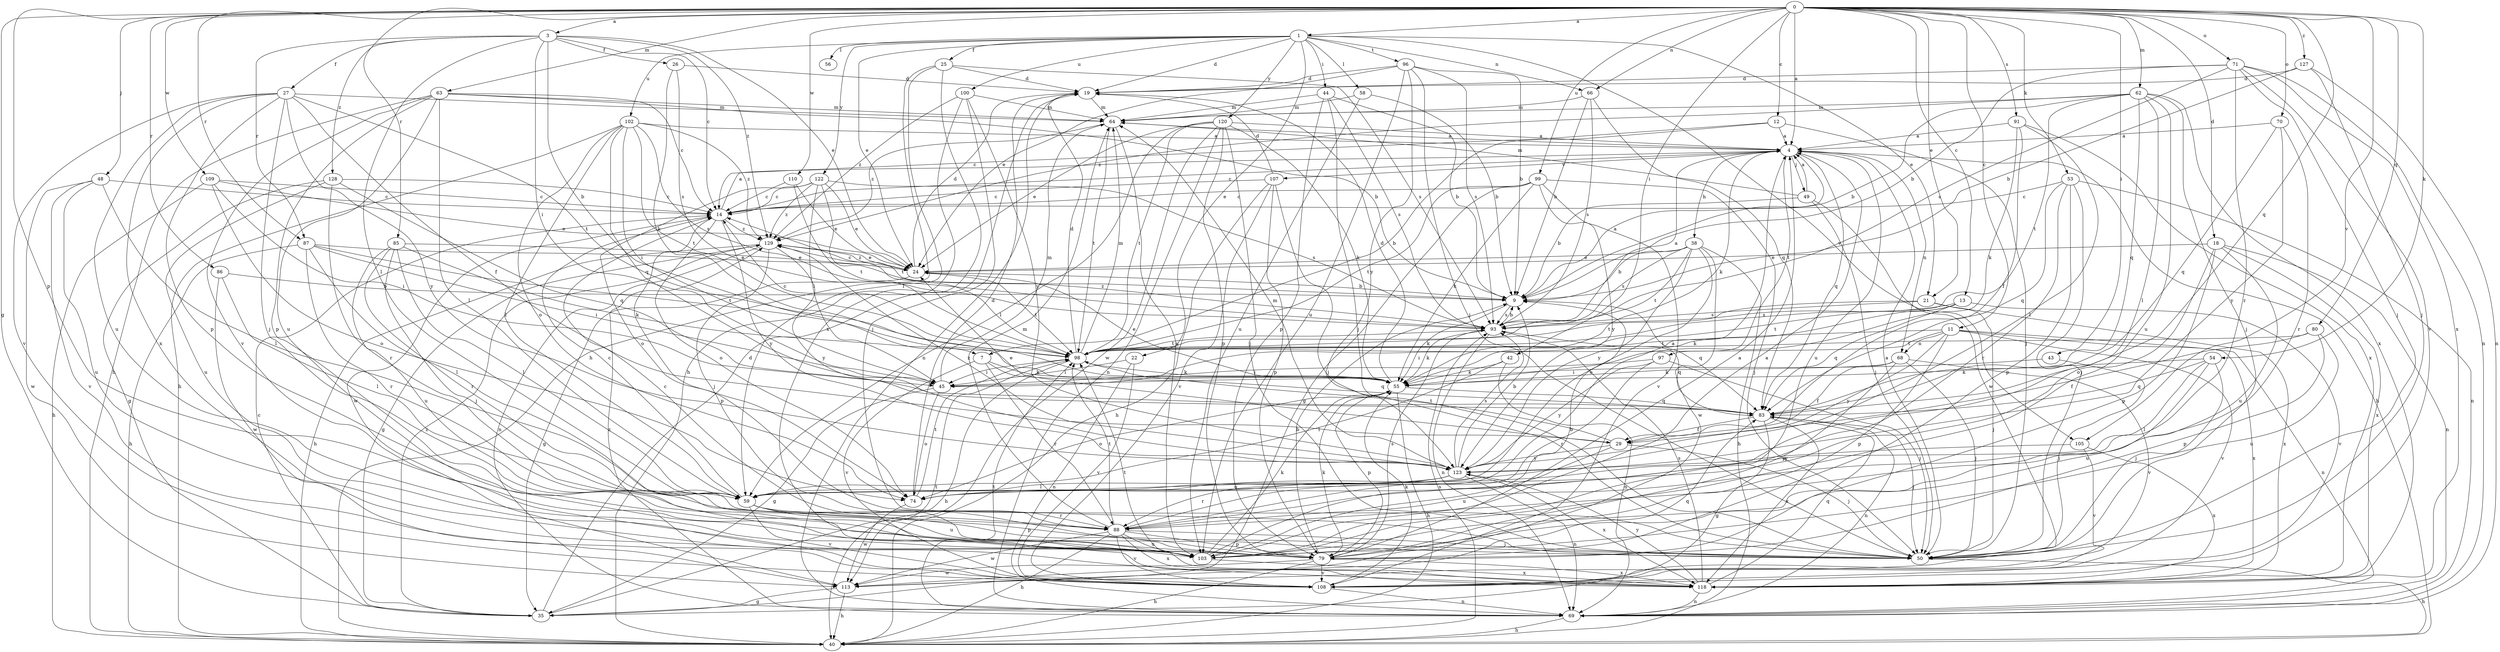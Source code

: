 strict digraph  {
0;
1;
3;
4;
7;
9;
11;
12;
13;
14;
18;
19;
21;
22;
24;
25;
26;
27;
29;
35;
38;
40;
42;
43;
44;
45;
48;
49;
50;
53;
54;
55;
56;
58;
59;
62;
63;
64;
66;
68;
69;
70;
71;
74;
79;
80;
83;
85;
86;
87;
88;
91;
93;
96;
97;
98;
99;
100;
102;
103;
105;
107;
108;
109;
110;
113;
118;
120;
122;
123;
127;
128;
129;
0 -> 1  [label=a];
0 -> 3  [label=a];
0 -> 4  [label=a];
0 -> 11  [label=c];
0 -> 12  [label=c];
0 -> 13  [label=c];
0 -> 18  [label=d];
0 -> 21  [label=e];
0 -> 35  [label=g];
0 -> 42  [label=i];
0 -> 43  [label=i];
0 -> 48  [label=j];
0 -> 53  [label=k];
0 -> 54  [label=k];
0 -> 62  [label=m];
0 -> 63  [label=m];
0 -> 66  [label=n];
0 -> 70  [label=o];
0 -> 71  [label=o];
0 -> 79  [label=p];
0 -> 80  [label=q];
0 -> 83  [label=q];
0 -> 85  [label=r];
0 -> 86  [label=r];
0 -> 87  [label=r];
0 -> 91  [label=s];
0 -> 99  [label=u];
0 -> 105  [label=v];
0 -> 109  [label=w];
0 -> 110  [label=w];
0 -> 127  [label=z];
1 -> 19  [label=d];
1 -> 21  [label=e];
1 -> 22  [label=e];
1 -> 24  [label=e];
1 -> 25  [label=f];
1 -> 44  [label=i];
1 -> 56  [label=l];
1 -> 58  [label=l];
1 -> 66  [label=n];
1 -> 96  [label=t];
1 -> 100  [label=u];
1 -> 102  [label=u];
1 -> 105  [label=v];
1 -> 120  [label=y];
1 -> 122  [label=y];
3 -> 7  [label=b];
3 -> 14  [label=c];
3 -> 24  [label=e];
3 -> 26  [label=f];
3 -> 27  [label=f];
3 -> 45  [label=i];
3 -> 59  [label=l];
3 -> 87  [label=r];
3 -> 128  [label=z];
3 -> 129  [label=z];
4 -> 14  [label=c];
4 -> 38  [label=h];
4 -> 40  [label=h];
4 -> 49  [label=j];
4 -> 55  [label=k];
4 -> 68  [label=n];
4 -> 83  [label=q];
4 -> 97  [label=t];
4 -> 103  [label=u];
4 -> 107  [label=v];
7 -> 55  [label=k];
7 -> 83  [label=q];
7 -> 88  [label=r];
7 -> 108  [label=v];
9 -> 4  [label=a];
9 -> 14  [label=c];
9 -> 55  [label=k];
9 -> 83  [label=q];
9 -> 93  [label=s];
11 -> 45  [label=i];
11 -> 68  [label=n];
11 -> 69  [label=n];
11 -> 79  [label=p];
11 -> 98  [label=t];
11 -> 108  [label=v];
11 -> 118  [label=x];
11 -> 123  [label=y];
12 -> 4  [label=a];
12 -> 7  [label=b];
12 -> 14  [label=c];
12 -> 50  [label=j];
13 -> 55  [label=k];
13 -> 83  [label=q];
13 -> 93  [label=s];
13 -> 98  [label=t];
13 -> 108  [label=v];
14 -> 4  [label=a];
14 -> 50  [label=j];
14 -> 74  [label=o];
14 -> 113  [label=w];
14 -> 123  [label=y];
14 -> 129  [label=z];
18 -> 24  [label=e];
18 -> 69  [label=n];
18 -> 74  [label=o];
18 -> 79  [label=p];
18 -> 103  [label=u];
18 -> 118  [label=x];
19 -> 64  [label=m];
19 -> 69  [label=n];
21 -> 50  [label=j];
21 -> 93  [label=s];
21 -> 98  [label=t];
21 -> 118  [label=x];
22 -> 45  [label=i];
22 -> 69  [label=n];
22 -> 108  [label=v];
24 -> 9  [label=b];
24 -> 19  [label=d];
24 -> 35  [label=g];
24 -> 98  [label=t];
24 -> 129  [label=z];
25 -> 19  [label=d];
25 -> 40  [label=h];
25 -> 59  [label=l];
25 -> 93  [label=s];
25 -> 118  [label=x];
26 -> 19  [label=d];
26 -> 55  [label=k];
26 -> 93  [label=s];
27 -> 29  [label=f];
27 -> 50  [label=j];
27 -> 64  [label=m];
27 -> 79  [label=p];
27 -> 98  [label=t];
27 -> 103  [label=u];
27 -> 108  [label=v];
27 -> 118  [label=x];
27 -> 123  [label=y];
29 -> 24  [label=e];
29 -> 50  [label=j];
29 -> 98  [label=t];
29 -> 103  [label=u];
29 -> 123  [label=y];
35 -> 14  [label=c];
35 -> 19  [label=d];
35 -> 98  [label=t];
35 -> 129  [label=z];
38 -> 9  [label=b];
38 -> 24  [label=e];
38 -> 40  [label=h];
38 -> 74  [label=o];
38 -> 93  [label=s];
38 -> 98  [label=t];
38 -> 113  [label=w];
38 -> 123  [label=y];
40 -> 93  [label=s];
42 -> 55  [label=k];
42 -> 59  [label=l];
42 -> 69  [label=n];
43 -> 45  [label=i];
43 -> 50  [label=j];
44 -> 9  [label=b];
44 -> 50  [label=j];
44 -> 64  [label=m];
44 -> 79  [label=p];
44 -> 93  [label=s];
45 -> 35  [label=g];
45 -> 64  [label=m];
45 -> 74  [label=o];
48 -> 14  [label=c];
48 -> 59  [label=l];
48 -> 103  [label=u];
48 -> 108  [label=v];
48 -> 113  [label=w];
49 -> 4  [label=a];
49 -> 9  [label=b];
49 -> 50  [label=j];
49 -> 64  [label=m];
49 -> 113  [label=w];
50 -> 4  [label=a];
50 -> 40  [label=h];
53 -> 14  [label=c];
53 -> 50  [label=j];
53 -> 69  [label=n];
53 -> 79  [label=p];
53 -> 83  [label=q];
53 -> 88  [label=r];
54 -> 50  [label=j];
54 -> 55  [label=k];
54 -> 59  [label=l];
54 -> 83  [label=q];
54 -> 103  [label=u];
55 -> 19  [label=d];
55 -> 24  [label=e];
55 -> 40  [label=h];
55 -> 74  [label=o];
55 -> 79  [label=p];
55 -> 83  [label=q];
58 -> 9  [label=b];
58 -> 64  [label=m];
58 -> 103  [label=u];
59 -> 14  [label=c];
59 -> 79  [label=p];
59 -> 88  [label=r];
59 -> 103  [label=u];
59 -> 108  [label=v];
62 -> 9  [label=b];
62 -> 50  [label=j];
62 -> 59  [label=l];
62 -> 64  [label=m];
62 -> 83  [label=q];
62 -> 98  [label=t];
62 -> 103  [label=u];
62 -> 118  [label=x];
62 -> 129  [label=z];
63 -> 9  [label=b];
63 -> 14  [label=c];
63 -> 40  [label=h];
63 -> 59  [label=l];
63 -> 64  [label=m];
63 -> 79  [label=p];
63 -> 103  [label=u];
63 -> 108  [label=v];
64 -> 4  [label=a];
64 -> 98  [label=t];
64 -> 103  [label=u];
64 -> 129  [label=z];
66 -> 9  [label=b];
66 -> 64  [label=m];
66 -> 83  [label=q];
66 -> 93  [label=s];
68 -> 29  [label=f];
68 -> 50  [label=j];
68 -> 55  [label=k];
68 -> 79  [label=p];
68 -> 108  [label=v];
69 -> 40  [label=h];
69 -> 98  [label=t];
69 -> 129  [label=z];
70 -> 4  [label=a];
70 -> 83  [label=q];
70 -> 88  [label=r];
70 -> 123  [label=y];
71 -> 9  [label=b];
71 -> 19  [label=d];
71 -> 50  [label=j];
71 -> 69  [label=n];
71 -> 88  [label=r];
71 -> 93  [label=s];
71 -> 108  [label=v];
71 -> 118  [label=x];
74 -> 19  [label=d];
74 -> 98  [label=t];
74 -> 113  [label=w];
79 -> 4  [label=a];
79 -> 9  [label=b];
79 -> 40  [label=h];
79 -> 55  [label=k];
79 -> 93  [label=s];
79 -> 108  [label=v];
79 -> 113  [label=w];
79 -> 118  [label=x];
80 -> 29  [label=f];
80 -> 79  [label=p];
80 -> 98  [label=t];
80 -> 103  [label=u];
83 -> 29  [label=f];
83 -> 35  [label=g];
83 -> 50  [label=j];
83 -> 69  [label=n];
83 -> 118  [label=x];
85 -> 24  [label=e];
85 -> 50  [label=j];
85 -> 55  [label=k];
85 -> 59  [label=l];
85 -> 88  [label=r];
85 -> 103  [label=u];
86 -> 9  [label=b];
86 -> 59  [label=l];
86 -> 113  [label=w];
87 -> 24  [label=e];
87 -> 40  [label=h];
87 -> 45  [label=i];
87 -> 59  [label=l];
87 -> 88  [label=r];
87 -> 98  [label=t];
88 -> 4  [label=a];
88 -> 40  [label=h];
88 -> 50  [label=j];
88 -> 64  [label=m];
88 -> 79  [label=p];
88 -> 98  [label=t];
88 -> 103  [label=u];
88 -> 108  [label=v];
88 -> 113  [label=w];
88 -> 118  [label=x];
91 -> 4  [label=a];
91 -> 29  [label=f];
91 -> 55  [label=k];
91 -> 59  [label=l];
91 -> 118  [label=x];
93 -> 4  [label=a];
93 -> 9  [label=b];
93 -> 55  [label=k];
93 -> 69  [label=n];
93 -> 83  [label=q];
93 -> 98  [label=t];
93 -> 129  [label=z];
96 -> 9  [label=b];
96 -> 19  [label=d];
96 -> 24  [label=e];
96 -> 50  [label=j];
96 -> 93  [label=s];
96 -> 103  [label=u];
96 -> 123  [label=y];
97 -> 45  [label=i];
97 -> 50  [label=j];
97 -> 88  [label=r];
97 -> 123  [label=y];
98 -> 14  [label=c];
98 -> 19  [label=d];
98 -> 40  [label=h];
98 -> 45  [label=i];
98 -> 55  [label=k];
98 -> 64  [label=m];
99 -> 14  [label=c];
99 -> 35  [label=g];
99 -> 50  [label=j];
99 -> 55  [label=k];
99 -> 98  [label=t];
99 -> 108  [label=v];
99 -> 123  [label=y];
100 -> 40  [label=h];
100 -> 50  [label=j];
100 -> 64  [label=m];
100 -> 123  [label=y];
100 -> 129  [label=z];
102 -> 4  [label=a];
102 -> 40  [label=h];
102 -> 45  [label=i];
102 -> 59  [label=l];
102 -> 74  [label=o];
102 -> 83  [label=q];
102 -> 93  [label=s];
102 -> 98  [label=t];
102 -> 129  [label=z];
103 -> 4  [label=a];
103 -> 9  [label=b];
103 -> 14  [label=c];
103 -> 55  [label=k];
103 -> 118  [label=x];
105 -> 108  [label=v];
105 -> 118  [label=x];
105 -> 123  [label=y];
107 -> 14  [label=c];
107 -> 19  [label=d];
107 -> 40  [label=h];
107 -> 50  [label=j];
107 -> 79  [label=p];
107 -> 108  [label=v];
108 -> 55  [label=k];
108 -> 69  [label=n];
109 -> 14  [label=c];
109 -> 24  [label=e];
109 -> 40  [label=h];
109 -> 45  [label=i];
109 -> 74  [label=o];
110 -> 14  [label=c];
110 -> 24  [label=e];
110 -> 98  [label=t];
113 -> 35  [label=g];
113 -> 40  [label=h];
113 -> 83  [label=q];
118 -> 69  [label=n];
118 -> 83  [label=q];
118 -> 93  [label=s];
118 -> 98  [label=t];
118 -> 123  [label=y];
120 -> 4  [label=a];
120 -> 24  [label=e];
120 -> 50  [label=j];
120 -> 55  [label=k];
120 -> 59  [label=l];
120 -> 69  [label=n];
120 -> 79  [label=p];
120 -> 98  [label=t];
120 -> 113  [label=w];
122 -> 14  [label=c];
122 -> 24  [label=e];
122 -> 45  [label=i];
122 -> 74  [label=o];
122 -> 93  [label=s];
122 -> 98  [label=t];
122 -> 129  [label=z];
123 -> 9  [label=b];
123 -> 59  [label=l];
123 -> 64  [label=m];
123 -> 69  [label=n];
123 -> 74  [label=o];
123 -> 88  [label=r];
123 -> 93  [label=s];
123 -> 118  [label=x];
123 -> 129  [label=z];
127 -> 9  [label=b];
127 -> 19  [label=d];
127 -> 50  [label=j];
127 -> 69  [label=n];
128 -> 14  [label=c];
128 -> 35  [label=g];
128 -> 83  [label=q];
128 -> 88  [label=r];
128 -> 103  [label=u];
129 -> 24  [label=e];
129 -> 35  [label=g];
129 -> 40  [label=h];
129 -> 69  [label=n];
129 -> 79  [label=p];
129 -> 123  [label=y];
}

